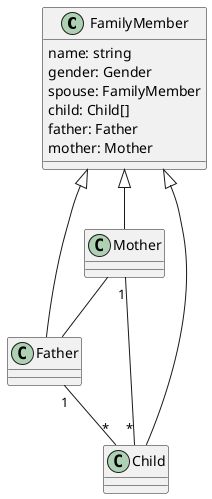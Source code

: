@startuml domain model

class FamilyMember {
    name: string
    gender: Gender
    spouse: FamilyMember
    child: Child[]
    father: Father
    mother: Mother
}

class Mother {
}

class Father {
}

class Child {
}

FamilyMember <|-- Mother
FamilyMember <|-- Father
FamilyMember <|-- Child

Mother "1" -- "*" Child
Father "1" -- "*" Child
Mother -- Father

@enduml